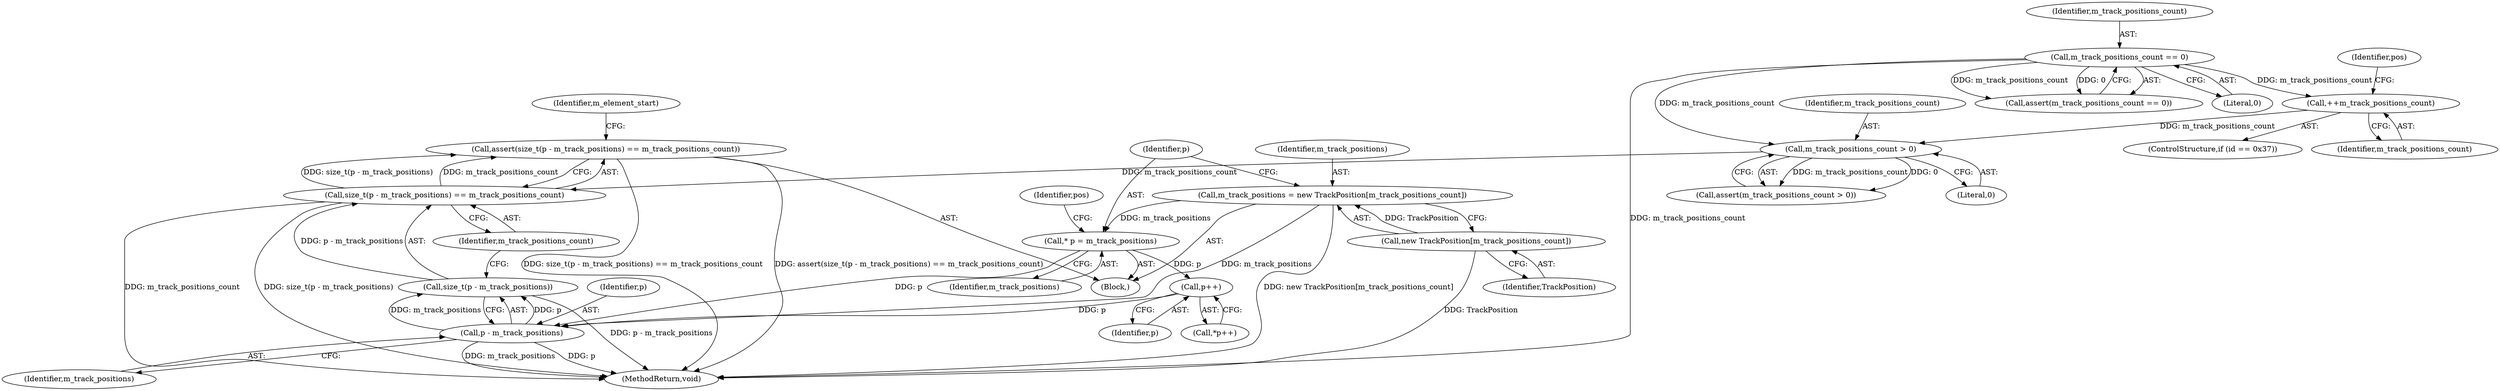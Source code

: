 digraph "1_Android_cc274e2abe8b2a6698a5c47d8aa4bb45f1f9538d_27@API" {
"1000360" [label="(Call,assert(size_t(p - m_track_positions) == m_track_positions_count))"];
"1000361" [label="(Call,size_t(p - m_track_positions) == m_track_positions_count)"];
"1000362" [label="(Call,size_t(p - m_track_positions))"];
"1000363" [label="(Call,p - m_track_positions)"];
"1000347" [label="(Call,p++)"];
"1000280" [label="(Call,* p = m_track_positions)"];
"1000275" [label="(Call,m_track_positions = new TrackPosition[m_track_positions_count])"];
"1000277" [label="(Call,new TrackPosition[m_track_positions_count])"];
"1000272" [label="(Call,m_track_positions_count > 0)"];
"1000258" [label="(Call,++m_track_positions_count)"];
"1000128" [label="(Call,m_track_positions_count == 0)"];
"1000281" [label="(Identifier,p)"];
"1000280" [label="(Call,* p = m_track_positions)"];
"1000127" [label="(Call,assert(m_track_positions_count == 0))"];
"1000366" [label="(Identifier,m_track_positions_count)"];
"1000364" [label="(Identifier,p)"];
"1000261" [label="(Identifier,pos)"];
"1000360" [label="(Call,assert(size_t(p - m_track_positions) == m_track_positions_count))"];
"1000254" [label="(ControlStructure,if (id == 0x37))"];
"1000284" [label="(Identifier,pos)"];
"1000363" [label="(Call,p - m_track_positions)"];
"1000278" [label="(Identifier,TrackPosition)"];
"1000128" [label="(Call,m_track_positions_count == 0)"];
"1000362" [label="(Call,size_t(p - m_track_positions))"];
"1000273" [label="(Identifier,m_track_positions_count)"];
"1000347" [label="(Call,p++)"];
"1000365" [label="(Identifier,m_track_positions)"];
"1000258" [label="(Call,++m_track_positions_count)"];
"1000282" [label="(Identifier,m_track_positions)"];
"1000276" [label="(Identifier,m_track_positions)"];
"1000272" [label="(Call,m_track_positions_count > 0)"];
"1000368" [label="(Identifier,m_element_start)"];
"1000275" [label="(Call,m_track_positions = new TrackPosition[m_track_positions_count])"];
"1000129" [label="(Identifier,m_track_positions_count)"];
"1000274" [label="(Literal,0)"];
"1000373" [label="(MethodReturn,void)"];
"1000348" [label="(Identifier,p)"];
"1000117" [label="(Block,)"];
"1000361" [label="(Call,size_t(p - m_track_positions) == m_track_positions_count)"];
"1000130" [label="(Literal,0)"];
"1000259" [label="(Identifier,m_track_positions_count)"];
"1000277" [label="(Call,new TrackPosition[m_track_positions_count])"];
"1000346" [label="(Call,*p++)"];
"1000271" [label="(Call,assert(m_track_positions_count > 0))"];
"1000360" -> "1000117"  [label="AST: "];
"1000360" -> "1000361"  [label="CFG: "];
"1000361" -> "1000360"  [label="AST: "];
"1000368" -> "1000360"  [label="CFG: "];
"1000360" -> "1000373"  [label="DDG: size_t(p - m_track_positions) == m_track_positions_count"];
"1000360" -> "1000373"  [label="DDG: assert(size_t(p - m_track_positions) == m_track_positions_count)"];
"1000361" -> "1000360"  [label="DDG: size_t(p - m_track_positions)"];
"1000361" -> "1000360"  [label="DDG: m_track_positions_count"];
"1000361" -> "1000366"  [label="CFG: "];
"1000362" -> "1000361"  [label="AST: "];
"1000366" -> "1000361"  [label="AST: "];
"1000361" -> "1000373"  [label="DDG: m_track_positions_count"];
"1000361" -> "1000373"  [label="DDG: size_t(p - m_track_positions)"];
"1000362" -> "1000361"  [label="DDG: p - m_track_positions"];
"1000272" -> "1000361"  [label="DDG: m_track_positions_count"];
"1000362" -> "1000363"  [label="CFG: "];
"1000363" -> "1000362"  [label="AST: "];
"1000366" -> "1000362"  [label="CFG: "];
"1000362" -> "1000373"  [label="DDG: p - m_track_positions"];
"1000363" -> "1000362"  [label="DDG: p"];
"1000363" -> "1000362"  [label="DDG: m_track_positions"];
"1000363" -> "1000365"  [label="CFG: "];
"1000364" -> "1000363"  [label="AST: "];
"1000365" -> "1000363"  [label="AST: "];
"1000363" -> "1000373"  [label="DDG: m_track_positions"];
"1000363" -> "1000373"  [label="DDG: p"];
"1000347" -> "1000363"  [label="DDG: p"];
"1000280" -> "1000363"  [label="DDG: p"];
"1000275" -> "1000363"  [label="DDG: m_track_positions"];
"1000347" -> "1000346"  [label="AST: "];
"1000347" -> "1000348"  [label="CFG: "];
"1000348" -> "1000347"  [label="AST: "];
"1000346" -> "1000347"  [label="CFG: "];
"1000280" -> "1000347"  [label="DDG: p"];
"1000280" -> "1000117"  [label="AST: "];
"1000280" -> "1000282"  [label="CFG: "];
"1000281" -> "1000280"  [label="AST: "];
"1000282" -> "1000280"  [label="AST: "];
"1000284" -> "1000280"  [label="CFG: "];
"1000275" -> "1000280"  [label="DDG: m_track_positions"];
"1000275" -> "1000117"  [label="AST: "];
"1000275" -> "1000277"  [label="CFG: "];
"1000276" -> "1000275"  [label="AST: "];
"1000277" -> "1000275"  [label="AST: "];
"1000281" -> "1000275"  [label="CFG: "];
"1000275" -> "1000373"  [label="DDG: new TrackPosition[m_track_positions_count]"];
"1000277" -> "1000275"  [label="DDG: TrackPosition"];
"1000277" -> "1000278"  [label="CFG: "];
"1000278" -> "1000277"  [label="AST: "];
"1000277" -> "1000373"  [label="DDG: TrackPosition"];
"1000272" -> "1000271"  [label="AST: "];
"1000272" -> "1000274"  [label="CFG: "];
"1000273" -> "1000272"  [label="AST: "];
"1000274" -> "1000272"  [label="AST: "];
"1000271" -> "1000272"  [label="CFG: "];
"1000272" -> "1000271"  [label="DDG: m_track_positions_count"];
"1000272" -> "1000271"  [label="DDG: 0"];
"1000258" -> "1000272"  [label="DDG: m_track_positions_count"];
"1000128" -> "1000272"  [label="DDG: m_track_positions_count"];
"1000258" -> "1000254"  [label="AST: "];
"1000258" -> "1000259"  [label="CFG: "];
"1000259" -> "1000258"  [label="AST: "];
"1000261" -> "1000258"  [label="CFG: "];
"1000128" -> "1000258"  [label="DDG: m_track_positions_count"];
"1000128" -> "1000127"  [label="AST: "];
"1000128" -> "1000130"  [label="CFG: "];
"1000129" -> "1000128"  [label="AST: "];
"1000130" -> "1000128"  [label="AST: "];
"1000127" -> "1000128"  [label="CFG: "];
"1000128" -> "1000373"  [label="DDG: m_track_positions_count"];
"1000128" -> "1000127"  [label="DDG: m_track_positions_count"];
"1000128" -> "1000127"  [label="DDG: 0"];
}
